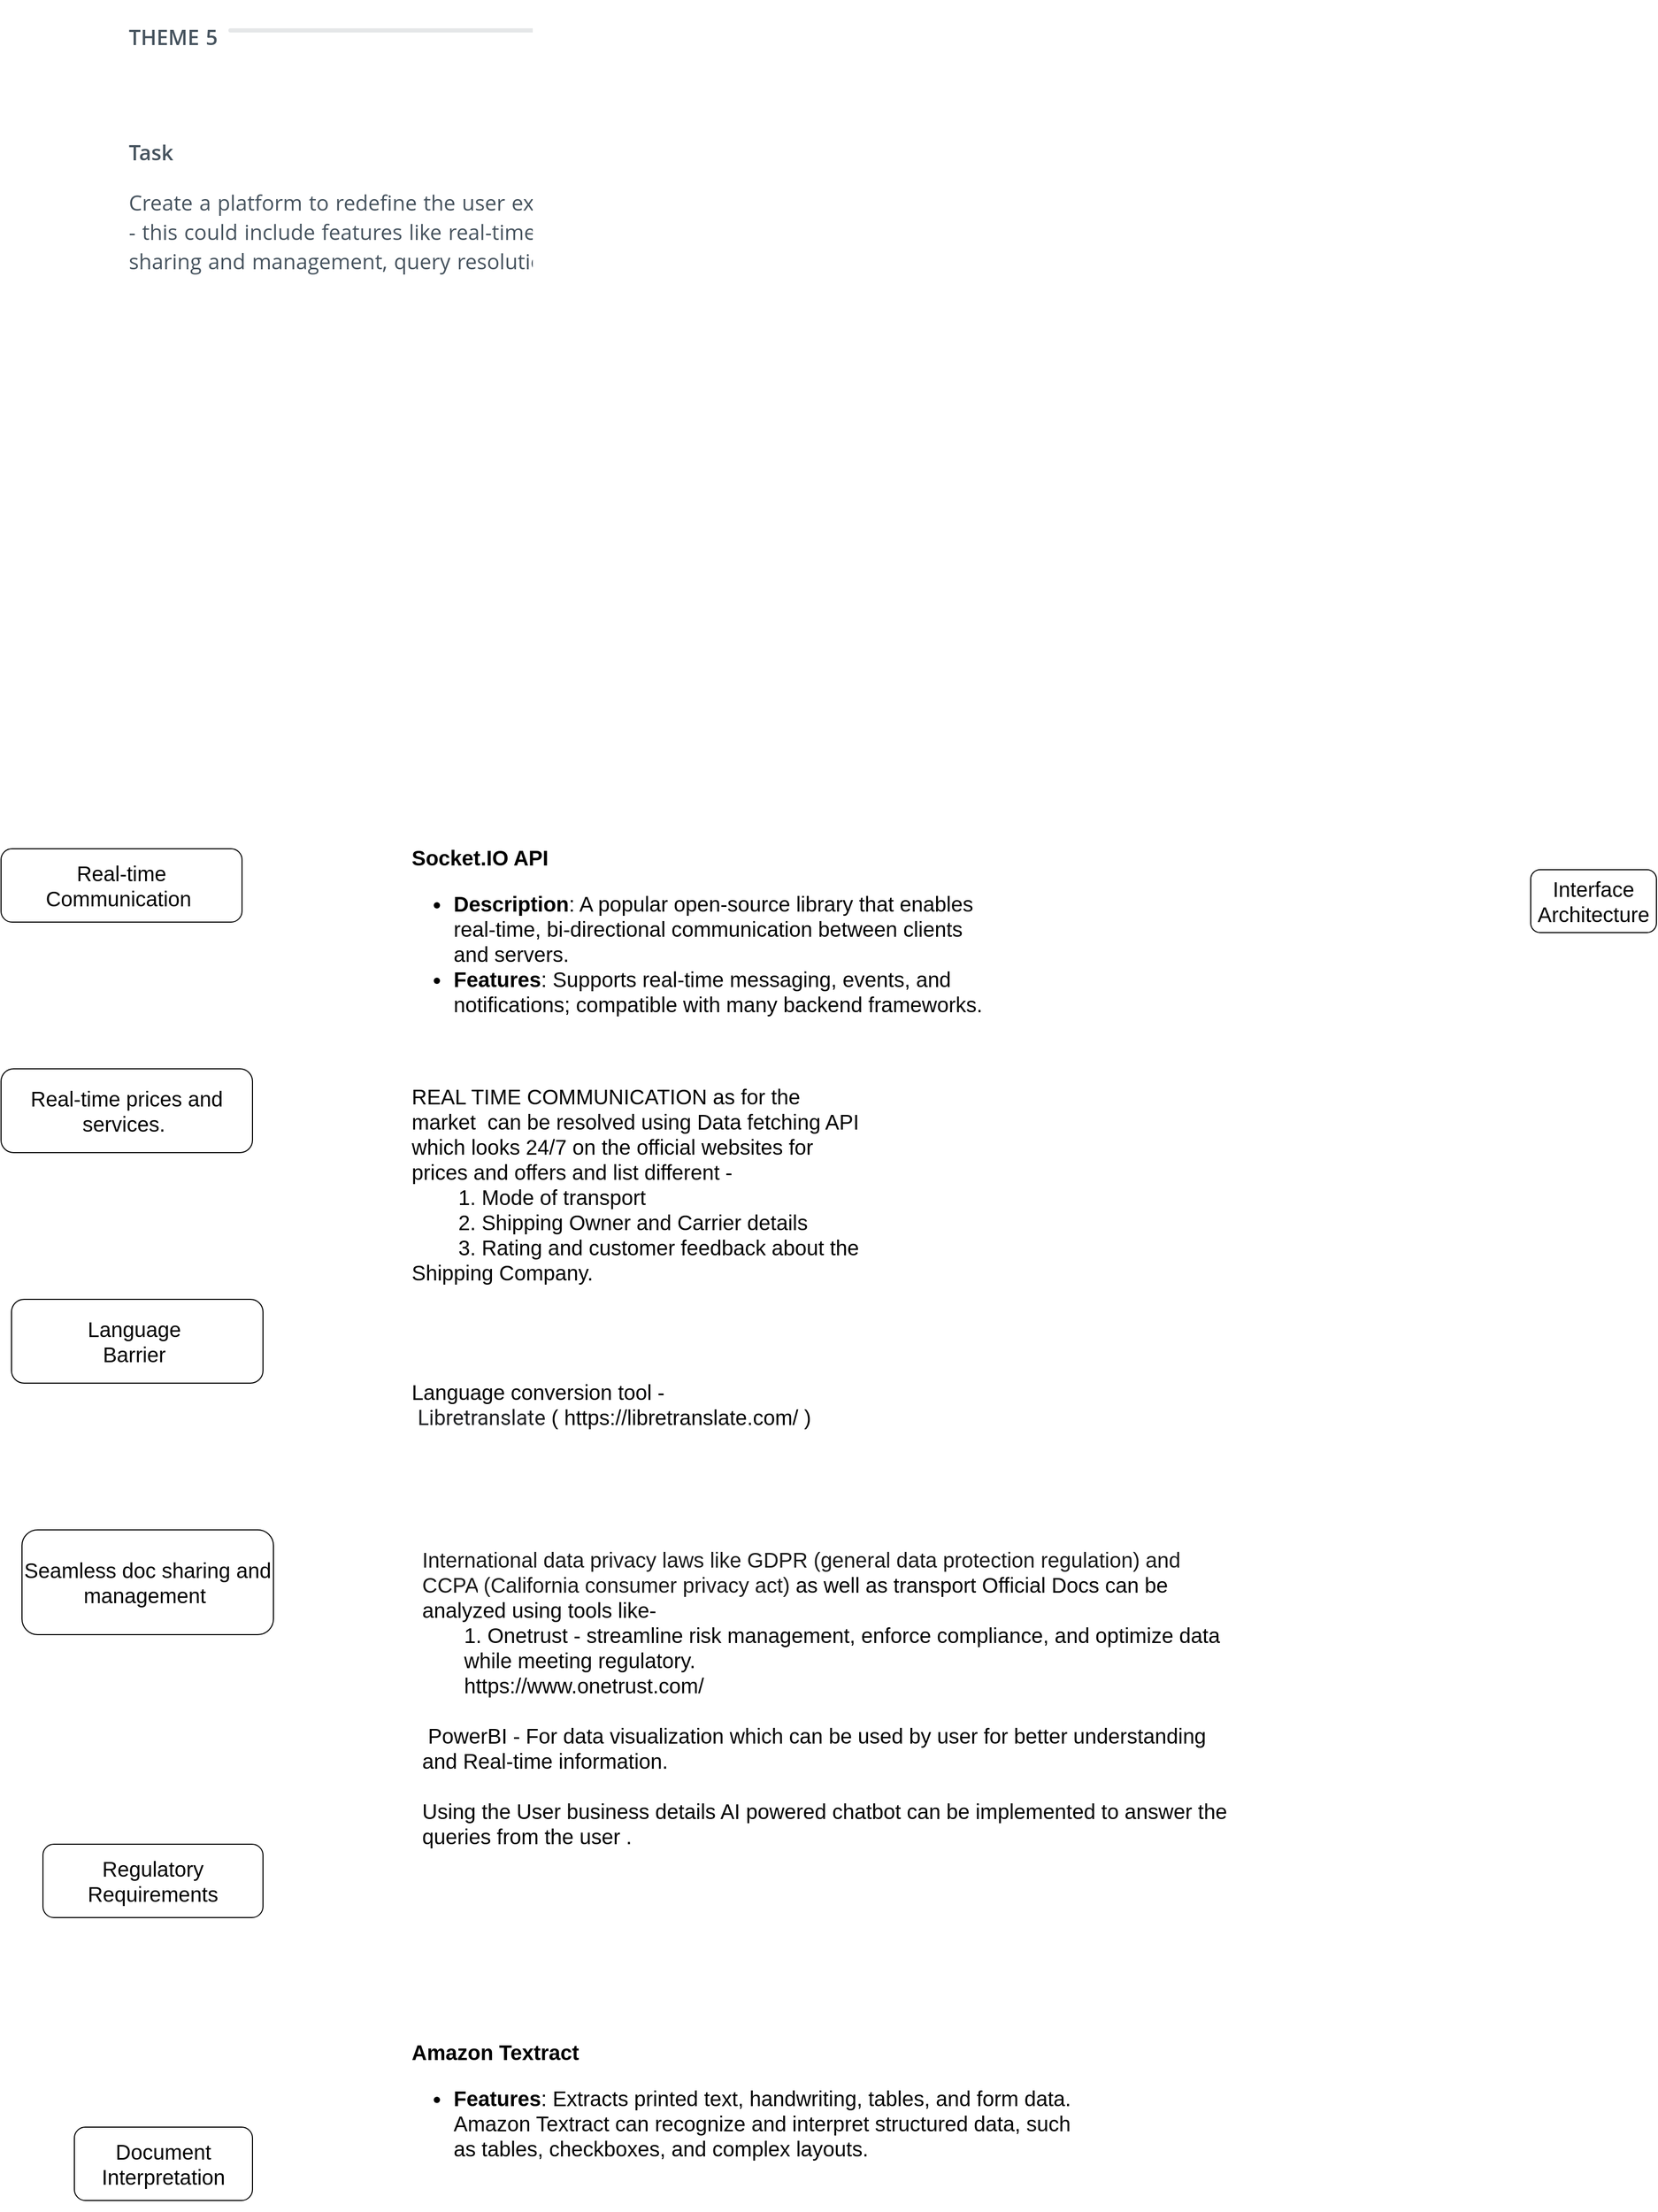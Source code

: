 <mxfile version="24.8.6" pages="2">
  <diagram name="Page-1" id="rwrny3ytHrm-lC7YvDmL">
    <mxGraphModel dx="3072" dy="3078" grid="1" gridSize="10" guides="1" tooltips="1" connect="1" arrows="1" fold="1" page="1" pageScale="1" pageWidth="1100" pageHeight="850" math="0" shadow="0">
      <root>
        <mxCell id="0" />
        <mxCell id="1" parent="0" />
        <UserObject label="&lt;h2 class=&quot;regular dark weight-600 caps inline-block float-left medium-margin-right&quot; style=&quot;text-transform: uppercase; display: inline-block; float: left; color: rgb(70, 83, 94); font-weight: 600; margin-right: 10px; box-sizing: border-box; max-width: 100%; font-family: proxima-nova, &amp;quot;Open Sans&amp;quot;, sans-serif; font-style: normal; font-variant-ligatures: normal; font-variant-caps: normal; letter-spacing: normal; orphans: 2; text-align: start; text-indent: 0px; widows: 2; word-spacing: 1px; -webkit-text-stroke-width: 0px; white-space: normal; background-color: rgb(255, 255, 255); text-decoration-thickness: initial; text-decoration-style: initial; text-decoration-color: initial; font-size: 20px;&quot;&gt;&lt;font style=&quot;font-size: 20px;&quot;&gt;Theme 5&lt;/font&gt;&lt;/h2&gt;&lt;div class=&quot;section-line&quot; style=&quot;box-sizing: border-box; overflow: hidden; height: 24px; max-width: 100%; color: rgb(0, 0, 0); font-family: proxima-nova, &amp;quot;Open Sans&amp;quot;, sans-serif; font-style: normal; font-variant-ligatures: normal; font-variant-caps: normal; font-weight: 400; letter-spacing: normal; orphans: 2; text-align: start; text-indent: 0px; text-transform: none; widows: 2; word-spacing: 1px; -webkit-text-stroke-width: 0px; white-space: normal; background-color: rgb(255, 255, 255); text-decoration-thickness: initial; text-decoration-style: initial; text-decoration-color: initial; font-size: 20px;&quot;&gt;&lt;font style=&quot;font-size: 20px;&quot;&gt;&lt;span style=&quot;box-sizing: border-box; background-color: rgb(229, 231, 232); width: 624.938px; height: 4px; display: inline-block; border-radius: 25px; margin-top: 20px; max-width: 100%;&quot;&gt;&lt;/span&gt;&lt;/font&gt;&lt;/div&gt;&lt;div class=&quot;clear&quot; style=&quot;clear: both; box-sizing: border-box; max-width: 100%; color: rgb(0, 0, 0); font-family: proxima-nova, &amp;quot;Open Sans&amp;quot;, sans-serif; font-style: normal; font-variant-ligatures: normal; font-variant-caps: normal; font-weight: 400; letter-spacing: normal; orphans: 2; text-align: start; text-indent: 0px; text-transform: none; widows: 2; word-spacing: 1px; -webkit-text-stroke-width: 0px; white-space: normal; background-color: rgb(255, 255, 255); text-decoration-thickness: initial; text-decoration-style: initial; text-decoration-color: initial; font-size: 20px;&quot;&gt;&lt;/div&gt;&lt;div class=&quot;content less-margin-3 dark&quot; style=&quot;color: rgb(70, 83, 94); margin: 15px 0px 0px; box-sizing: border-box; max-width: 100%; font-family: proxima-nova, &amp;quot;Open Sans&amp;quot;, sans-serif; font-style: normal; font-variant-ligatures: normal; font-variant-caps: normal; letter-spacing: normal; orphans: 2; text-align: start; text-indent: 0px; text-transform: none; widows: 2; word-spacing: 1px; -webkit-text-stroke-width: 0px; white-space: normal; background-color: rgb(255, 255, 255); text-decoration-thickness: initial; text-decoration-style: initial; text-decoration-color: initial; font-weight: 400; line-height: 140%; font-size: 20px;&quot;&gt;&lt;p style=&quot;box-sizing: border-box; max-width: 100%;&quot;&gt;&lt;strong style=&quot;font-weight: 600; box-sizing: border-box; max-width: 100%;&quot;&gt;&lt;font style=&quot;font-size: 20px;&quot;&gt;&lt;img alt=&quot;&quot; height=&quot;auto&quot; src=&quot;https://uc.hackerearth.com/he-public-data/Theme_506c4100.jpg&quot; width=&quot;auto&quot; style=&quot;box-sizing: border-box; max-width: 100%;&quot;&gt;&lt;/font&gt;&lt;/strong&gt;&lt;/p&gt;&lt;p style=&quot;box-sizing: border-box; max-width: 100%; line-height: 140%;&quot;&gt;&lt;strong style=&quot;font-weight: 600; box-sizing: border-box; max-width: 100%;&quot;&gt;&lt;font style=&quot;font-size: 20px;&quot;&gt;Task&lt;/font&gt;&lt;/strong&gt;&lt;/p&gt;&lt;p style=&quot;box-sizing: border-box; max-width: 100%; line-height: 140%;&quot;&gt;&lt;font style=&quot;font-size: 20px;&quot;&gt;Create a platform to redefine the user experience for Indian SMBs selling globally - this could include features like real-time communication, seamless document sharing and management, query resolution, and other relevant tools.&lt;/font&gt;&lt;/p&gt;&lt;/div&gt;" link="&lt;h2 class=&quot;regular dark weight-600 caps inline-block float-left medium-margin-right&quot; style=&quot;text-transform: uppercase; display: inline-block; float: left; font-size: 14px; color: rgb(70, 83, 94); font-weight: 600; margin-right: 10px; box-sizing: border-box; max-width: 100%; font-family: proxima-nova, &amp;quot;Open Sans&amp;quot;, sans-serif; font-style: normal; font-variant-ligatures: normal; font-variant-caps: normal; letter-spacing: normal; orphans: 2; text-align: start; text-indent: 0px; widows: 2; word-spacing: 1px; -webkit-text-stroke-width: 0px; white-space: normal; background-color: rgb(255, 255, 255); text-decoration-thickness: initial; text-decoration-style: initial; text-decoration-color: initial;&quot;&gt;Theme 5&lt;/h2&gt;&lt;div class=&quot;section-line&quot; style=&quot;box-sizing: border-box; overflow: hidden; height: 24px; max-width: 100%; color: rgb(0, 0, 0); font-family: proxima-nova, &amp;quot;Open Sans&amp;quot;, sans-serif; font-size: 14px; font-style: normal; font-variant-ligatures: normal; font-variant-caps: normal; font-weight: 400; letter-spacing: normal; orphans: 2; text-align: start; text-indent: 0px; text-transform: none; widows: 2; word-spacing: 1px; -webkit-text-stroke-width: 0px; white-space: normal; background-color: rgb(255, 255, 255); text-decoration-thickness: initial; text-decoration-style: initial; text-decoration-color: initial;&quot;&gt;&lt;span style=&quot;box-sizing: border-box; background-color: rgb(229, 231, 232); width: 624.938px; height: 4px; display: inline-block; border-radius: 25px; margin-top: 20px; max-width: 100%;&quot;&gt;&lt;/span&gt;&lt;/div&gt;&lt;div class=&quot;clear&quot; style=&quot;clear: both; box-sizing: border-box; max-width: 100%; color: rgb(0, 0, 0); font-family: proxima-nova, &amp;quot;Open Sans&amp;quot;, sans-serif; font-size: 14px; font-style: normal; font-variant-ligatures: normal; font-variant-caps: normal; font-weight: 400; letter-spacing: normal; orphans: 2; text-align: start; text-indent: 0px; text-transform: none; widows: 2; word-spacing: 1px; -webkit-text-stroke-width: 0px; white-space: normal; background-color: rgb(255, 255, 255); text-decoration-thickness: initial; text-decoration-style: initial; text-decoration-color: initial;&quot;&gt;&lt;/div&gt;&lt;div class=&quot;content less-margin-3 dark&quot; style=&quot;color: rgb(70, 83, 94); margin: 15px 0px 0px; box-sizing: border-box; max-width: 100%; font-family: proxima-nova, &amp;quot;Open Sans&amp;quot;, sans-serif; font-size: 14px; font-style: normal; font-variant-ligatures: normal; font-variant-caps: normal; font-weight: 400; letter-spacing: normal; orphans: 2; text-align: start; text-indent: 0px; text-transform: none; widows: 2; word-spacing: 1px; -webkit-text-stroke-width: 0px; white-space: normal; background-color: rgb(255, 255, 255); text-decoration-thickness: initial; text-decoration-style: initial; text-decoration-color: initial;&quot;&gt;&lt;p style=&quot;box-sizing: border-box; max-width: 100%;&quot;&gt;&lt;strong style=&quot;font-weight: 600; box-sizing: border-box; max-width: 100%;&quot;&gt;&lt;img alt=&quot;&quot; height=&quot;auto&quot; src=&quot;https://uc.hackerearth.com/he-public-data/Theme_506c4100.jpg&quot; width=&quot;auto&quot; style=&quot;box-sizing: border-box; max-width: 100%;&quot;&gt;&lt;/strong&gt;&lt;/p&gt;&lt;p style=&quot;box-sizing: border-box; max-width: 100%;&quot;&gt;&lt;strong style=&quot;font-weight: 600; box-sizing: border-box; max-width: 100%;&quot;&gt;Task&lt;/strong&gt;&lt;/p&gt;&lt;p style=&quot;box-sizing: border-box; max-width: 100%;&quot;&gt;Create a platform to redefine the user experience for Indian SMBs selling globally - this could include features like real-time communication, seamless document sharing and management, query resolution, and other relevant tools.&lt;/p&gt;&lt;/div&gt;" id="ejGgYSm7kGXGHLqVVWIp-1">
          <mxCell style="text;whiteSpace=wrap;html=1;" parent="1" vertex="1">
            <mxGeometry x="-640" y="-190" width="770" height="320" as="geometry" />
          </mxCell>
        </UserObject>
        <mxCell id="ejGgYSm7kGXGHLqVVWIp-2" value="&lt;font style=&quot;font-size: 20px;&quot;&gt;Real-time Communication&amp;nbsp;&lt;/font&gt;" style="rounded=1;whiteSpace=wrap;html=1;" parent="1" vertex="1">
          <mxGeometry x="-760" y="620" width="230" height="70" as="geometry" />
        </mxCell>
        <mxCell id="ejGgYSm7kGXGHLqVVWIp-4" value="&lt;font style=&quot;font-size: 20px;&quot;&gt;Seamless doc sharing and management&amp;nbsp;&lt;/font&gt;" style="rounded=1;whiteSpace=wrap;html=1;" parent="1" vertex="1">
          <mxGeometry x="-740" y="1270" width="240" height="100" as="geometry" />
        </mxCell>
        <mxCell id="ejGgYSm7kGXGHLqVVWIp-10" value="&lt;font style=&quot;font-size: 20px;&quot;&gt;Language&amp;nbsp;&lt;/font&gt;&lt;div style=&quot;font-size: 20px;&quot;&gt;&lt;font style=&quot;font-size: 20px;&quot;&gt;Barrier&amp;nbsp;&lt;/font&gt;&lt;/div&gt;" style="rounded=1;whiteSpace=wrap;html=1;" parent="1" vertex="1">
          <mxGeometry x="-750" y="1050" width="240" height="80" as="geometry" />
        </mxCell>
        <mxCell id="ejGgYSm7kGXGHLqVVWIp-12" value="&lt;font style=&quot;font-size: 20px;&quot;&gt;Real-time prices and services.&amp;nbsp;&lt;/font&gt;" style="rounded=1;whiteSpace=wrap;html=1;" parent="1" vertex="1">
          <mxGeometry x="-760" y="830" width="240" height="80" as="geometry" />
        </mxCell>
        <mxCell id="ejGgYSm7kGXGHLqVVWIp-13" value="&lt;font style=&quot;font-size: 20px;&quot;&gt;REAL TIME COMMUNICATION as for the market&amp;nbsp; can be&amp;nbsp;resolved using Data fetching API which looks 24/7 on the official websites for prices and offers and list different -&lt;/font&gt;&lt;div style=&quot;font-size: 20px;&quot;&gt;&lt;font style=&quot;font-size: 20px;&quot;&gt;&lt;span style=&quot;white-space: pre;&quot;&gt;&#x9;&lt;/span&gt;1. Mode of transport&amp;nbsp;&lt;/font&gt;&lt;/div&gt;&lt;div style=&quot;font-size: 20px;&quot;&gt;&lt;font style=&quot;font-size: 20px;&quot;&gt;&lt;span style=&quot;white-space: pre;&quot;&gt;&#x9;&lt;/span&gt;2.&amp;nbsp;Shipping Owner and Carrier details&amp;nbsp;&lt;/font&gt;&lt;/div&gt;&lt;div style=&quot;font-size: 20px;&quot;&gt;&lt;font style=&quot;font-size: 20px;&quot;&gt;&lt;span style=&quot;white-space: pre;&quot;&gt;&#x9;&lt;/span&gt;3. Rating and customer feedback about the Shipping Company.&amp;nbsp;&lt;/font&gt;&lt;/div&gt;" style="text;html=1;align=left;verticalAlign=middle;whiteSpace=wrap;rounded=0;" parent="1" vertex="1">
          <mxGeometry x="-370" y="830" width="430" height="220" as="geometry" />
        </mxCell>
        <mxCell id="ejGgYSm7kGXGHLqVVWIp-16" value="&lt;font style=&quot;font-size: 20px;&quot;&gt;Language conversion tool -&amp;nbsp;&lt;span style=&quot;color: rgb(32, 33, 36); font-family: Roboto, arial, sans-serif; white-space-collapse: preserve; background-color: rgb(255, 255, 255);&quot;&gt;Libretranslate&lt;/span&gt;&amp;nbsp;(&amp;nbsp;https://libretranslate.com/ )&lt;/font&gt;" style="text;html=1;align=left;verticalAlign=middle;whiteSpace=wrap;rounded=0;" parent="1" vertex="1">
          <mxGeometry x="-370" y="1120" width="410" height="60" as="geometry" />
        </mxCell>
        <mxCell id="ejGgYSm7kGXGHLqVVWIp-22" value="&lt;span style=&quot;font-size: 20px; text-align: left;&quot;&gt;Regulatory Requirements&lt;/span&gt;" style="rounded=1;whiteSpace=wrap;html=1;" parent="1" vertex="1">
          <mxGeometry x="-720" y="1570" width="210" height="70" as="geometry" />
        </mxCell>
        <mxCell id="ejGgYSm7kGXGHLqVVWIp-23" value="&lt;span style=&quot;font-size: 20px; text-align: left;&quot;&gt;Document Interpretation&lt;/span&gt;" style="rounded=1;whiteSpace=wrap;html=1;" parent="1" vertex="1">
          <mxGeometry x="-690" y="1840" width="170" height="70" as="geometry" />
        </mxCell>
        <mxCell id="6NsfQsbsH2uMWn0xJ8fB-2" value="&lt;div style=&quot;font-size: 20px;&quot;&gt;&lt;font style=&quot;font-size: 20px;&quot;&gt;&lt;span style=&quot;-webkit-user-drag: none; -webkit-tap-highlight-color: transparent; margin: 0px; padding: 0px; user-select: text; color: rgb(26, 26, 26); font-family: Arial, Arial_EmbeddedFont, Arial_MSFontService, sans-serif; font-variant-ligatures: none; white-space-collapse: preserve; background-color: rgb(255, 255, 255);&quot; class=&quot;NormalTextRun SCXW246972 BCX0&quot;&gt;International data privacy laws &lt;/span&gt;&lt;span style=&quot;-webkit-user-drag: none; -webkit-tap-highlight-color: transparent; margin: 0px; padding: 0px; user-select: text; color: rgb(26, 26, 26); font-family: Arial, Arial_EmbeddedFont, Arial_MSFontService, sans-serif; font-variant-ligatures: none; white-space-collapse: preserve; background-color: rgb(255, 255, 255);&quot; class=&quot;NormalTextRun SCXW246972 BCX0&quot;&gt;like &lt;/span&gt;&lt;span style=&quot;-webkit-user-drag: none; -webkit-tap-highlight-color: transparent; margin: 0px; padding: 0px; user-select: text; color: rgb(26, 26, 26); font-family: Arial, Arial_EmbeddedFont, Arial_MSFontService, sans-serif; font-variant-ligatures: none; white-space-collapse: preserve; background-color: rgb(255, 255, 255);&quot; class=&quot;NormalTextRun SCXW246972 BCX0&quot;&gt;GDPR&lt;/span&gt;&lt;span style=&quot;-webkit-user-drag: none; -webkit-tap-highlight-color: transparent; margin: 0px; padding: 0px; user-select: text; color: rgb(26, 26, 26); font-family: Arial, Arial_EmbeddedFont, Arial_MSFontService, sans-serif; font-variant-ligatures: none; white-space-collapse: preserve; background-color: rgb(255, 255, 255);&quot; class=&quot;NormalTextRun SCXW246972 BCX0&quot;&gt; (&lt;/span&gt;&lt;span style=&quot;-webkit-user-drag: none; -webkit-tap-highlight-color: transparent; margin: 0px; padding: 0px; user-select: text; color: rgb(26, 26, 26); font-family: Arial, Arial_EmbeddedFont, Arial_MSFontService, sans-serif; font-variant-ligatures: none; white-space-collapse: preserve; background-color: rgb(255, 255, 255);&quot; class=&quot;NormalTextRun SCXW246972 BCX0&quot;&gt;general data protection &lt;/span&gt;&lt;span style=&quot;-webkit-user-drag: none; -webkit-tap-highlight-color: transparent; margin: 0px; padding: 0px; user-select: text; color: rgb(26, 26, 26); font-family: Arial, Arial_EmbeddedFont, Arial_MSFontService, sans-serif; font-variant-ligatures: none; white-space-collapse: preserve; background-color: rgb(255, 255, 255);&quot; class=&quot;NormalTextRun SCXW246972 BCX0&quot;&gt;regulation&lt;/span&gt;&lt;span style=&quot;-webkit-user-drag: none; -webkit-tap-highlight-color: transparent; margin: 0px; padding: 0px; user-select: text; color: rgb(26, 26, 26); font-family: Arial, Arial_EmbeddedFont, Arial_MSFontService, sans-serif; font-variant-ligatures: none; white-space-collapse: preserve; background-color: rgb(255, 255, 255);&quot; class=&quot;NormalTextRun SCXW246972 BCX0&quot;&gt;)&lt;/span&gt;&lt;span style=&quot;-webkit-user-drag: none; -webkit-tap-highlight-color: transparent; margin: 0px; padding: 0px; user-select: text; color: rgb(26, 26, 26); font-family: Arial, Arial_EmbeddedFont, Arial_MSFontService, sans-serif; font-variant-ligatures: none; white-space-collapse: preserve; background-color: rgb(255, 255, 255);&quot; class=&quot;NormalTextRun SCXW246972 BCX0&quot;&gt; and &lt;/span&gt;&lt;span style=&quot;-webkit-user-drag: none; -webkit-tap-highlight-color: transparent; margin: 0px; padding: 0px; user-select: text; color: rgb(26, 26, 26); font-family: Arial, Arial_EmbeddedFont, Arial_MSFontService, sans-serif; font-variant-ligatures: none; white-space-collapse: preserve; background-color: rgb(255, 255, 255);&quot; class=&quot;NormalTextRun SCXW246972 BCX0&quot;&gt;CCPA&lt;/span&gt;&lt;span style=&quot;-webkit-user-drag: none; -webkit-tap-highlight-color: transparent; margin: 0px; padding: 0px; user-select: text; color: rgb(26, 26, 26); font-family: Arial, Arial_EmbeddedFont, Arial_MSFontService, sans-serif; font-variant-ligatures: none; white-space-collapse: preserve; background-color: rgb(255, 255, 255);&quot; class=&quot;NormalTextRun SCXW246972 BCX0&quot;&gt; (&lt;/span&gt;&lt;span style=&quot;-webkit-user-drag: none; -webkit-tap-highlight-color: transparent; margin: 0px; padding: 0px; user-select: text; color: rgb(26, 26, 26); font-family: Arial, Arial_EmbeddedFont, Arial_MSFontService, sans-serif; font-variant-ligatures: none; white-space-collapse: preserve; background-color: rgb(255, 255, 255);&quot; class=&quot;NormalTextRun SCXW246972 BCX0&quot;&gt;California &lt;/span&gt;&lt;span style=&quot;-webkit-user-drag: none; -webkit-tap-highlight-color: transparent; margin: 0px; padding: 0px; user-select: text; color: rgb(26, 26, 26); font-family: Arial, Arial_EmbeddedFont, Arial_MSFontService, sans-serif; font-variant-ligatures: none; white-space-collapse: preserve; background-color: rgb(255, 255, 255);&quot; class=&quot;NormalTextRun SCXW246972 BCX0&quot;&gt;consumer privacy act&lt;/span&gt;&lt;span style=&quot;-webkit-user-drag: none; -webkit-tap-highlight-color: transparent; margin: 0px; padding: 0px; user-select: text; color: rgb(26, 26, 26); font-family: Arial, Arial_EmbeddedFont, Arial_MSFontService, sans-serif; font-variant-ligatures: none; white-space-collapse: preserve; background-color: rgb(255, 255, 255);&quot; class=&quot;NormalTextRun SCXW246972 BCX0&quot;&gt;) &lt;/span&gt;&lt;span style=&quot;background-color: initial;&quot;&gt;as well as transport Official Docs can be analyzed using tools like-&amp;nbsp;&lt;/span&gt;&lt;/font&gt;&lt;/div&gt;&lt;blockquote style=&quot;margin: 0px 0px 0px 40px; border: none; padding: 0px; font-size: 20px;&quot;&gt;&lt;div style=&quot;&quot;&gt;&lt;font style=&quot;font-size: 20px;&quot;&gt;&lt;span style=&quot;background-color: initial;&quot;&gt;1. Onetrust -&amp;nbsp;&lt;/span&gt;&lt;span style=&quot;background-color: initial;&quot;&gt;streamline risk management, enforce compliance, and optimize data while meeting regulatory.&lt;/span&gt;&lt;/font&gt;&lt;/div&gt;&lt;/blockquote&gt;&lt;blockquote style=&quot;margin: 0px 0px 0px 40px; border: none; padding: 0px; font-size: 20px;&quot;&gt;&lt;div style=&quot;&quot;&gt;&lt;span style=&quot;background-color: initial;&quot;&gt;&lt;font style=&quot;font-size: 20px;&quot;&gt;https://www.onetrust.com/&lt;/font&gt;&lt;/span&gt;&lt;/div&gt;&lt;/blockquote&gt;&lt;div style=&quot;font-size: 20px;&quot;&gt;&lt;span style=&quot;background-color: initial;&quot;&gt;&lt;font style=&quot;font-size: 20px;&quot;&gt;&lt;br&gt;&lt;/font&gt;&lt;/span&gt;&lt;/div&gt;&lt;div style=&quot;font-size: 20px;&quot;&gt;&lt;font style=&quot;font-size: 20px;&quot;&gt;&lt;span style=&quot;background-color: initial;&quot;&gt;&amp;nbsp;PowerBI - For data visualization which can be used by user for better understanding and&amp;nbsp;&lt;/span&gt;&lt;span style=&quot;background-color: initial;&quot;&gt;Real-time information.&lt;/span&gt;&lt;/font&gt;&lt;/div&gt;&lt;div style=&quot;font-size: 20px;&quot;&gt;&lt;span style=&quot;background-color: initial;&quot;&gt;&lt;font style=&quot;font-size: 20px;&quot;&gt;&lt;br&gt;&lt;/font&gt;&lt;/span&gt;&lt;/div&gt;&lt;div style=&quot;font-size: 20px;&quot;&gt;&lt;span style=&quot;background-color: initial;&quot;&gt;&lt;font style=&quot;font-size: 20px;&quot;&gt;Using the User business details AI powered chatbot can be implemented to answer the queries from the user .&lt;/font&gt;&lt;/span&gt;&lt;/div&gt;" style="text;html=1;align=left;verticalAlign=middle;whiteSpace=wrap;rounded=0;" parent="1" vertex="1">
          <mxGeometry x="-360" y="1275" width="780" height="310" as="geometry" />
        </mxCell>
        <mxCell id="tAxAlkHRO4SXwAfs2fLI-1" value="&lt;font style=&quot;font-size: 20px;&quot;&gt;Interface Architecture&lt;/font&gt;" style="rounded=1;whiteSpace=wrap;html=1;" parent="1" vertex="1">
          <mxGeometry x="700" y="640" width="120" height="60" as="geometry" />
        </mxCell>
        <mxCell id="zFugj21VHK07UoW3YZiS-4" value="&lt;h3 style=&quot;font-size: 20px;&quot;&gt;&lt;strong style=&quot;&quot;&gt;&lt;font style=&quot;font-size: 20px;&quot;&gt;Socket.IO API&lt;/font&gt;&lt;/strong&gt;&lt;/h3&gt;&lt;ul style=&quot;font-size: 20px;&quot;&gt;&lt;li style=&quot;&quot;&gt;&lt;font style=&quot;font-size: 20px;&quot;&gt;&lt;strong&gt;Description&lt;/strong&gt;: A popular open-source library that enables real-time, bi-directional communication between clients and servers.&lt;/font&gt;&lt;/li&gt;&lt;li style=&quot;&quot;&gt;&lt;font style=&quot;font-size: 20px;&quot;&gt;&lt;strong style=&quot;&quot;&gt;Features&lt;/strong&gt;: Supports real-time messaging, events, and notifications; compatible with many backend frameworks.&lt;/font&gt;&lt;/li&gt;&lt;/ul&gt;" style="text;whiteSpace=wrap;html=1;" vertex="1" parent="1">
          <mxGeometry x="-370" y="590" width="560" height="210" as="geometry" />
        </mxCell>
        <mxCell id="zFugj21VHK07UoW3YZiS-10" value="&lt;h3 style=&quot;font-size: 20px;&quot;&gt;&lt;strong style=&quot;&quot;&gt;&lt;font style=&quot;font-size: 20px;&quot;&gt;Amazon Textract&lt;/font&gt;&lt;/strong&gt;&lt;/h3&gt;&lt;ul style=&quot;font-size: 20px;&quot;&gt;&lt;li style=&quot;&quot;&gt;&lt;font style=&quot;font-size: 20px;&quot;&gt;&lt;strong style=&quot;&quot;&gt;Features&lt;/strong&gt;: Extracts printed text, handwriting, tables, and form data. Amazon Textract can recognize and interpret structured data, such as tables, checkboxes, and complex layouts.&lt;/font&gt;&lt;/li&gt;&lt;/ul&gt;" style="text;whiteSpace=wrap;html=1;" vertex="1" parent="1">
          <mxGeometry x="-370" y="1730" width="640" height="190" as="geometry" />
        </mxCell>
      </root>
    </mxGraphModel>
  </diagram>
  <diagram id="8ku0Vu8ZHxd5BaApPQD5" name="Real-time updates ">
    <mxGraphModel dx="1050" dy="557" grid="1" gridSize="10" guides="1" tooltips="1" connect="1" arrows="1" fold="1" page="1" pageScale="1" pageWidth="1100" pageHeight="850" math="0" shadow="0">
      <root>
        <mxCell id="0" />
        <mxCell id="1" parent="0" />
      </root>
    </mxGraphModel>
  </diagram>
</mxfile>
